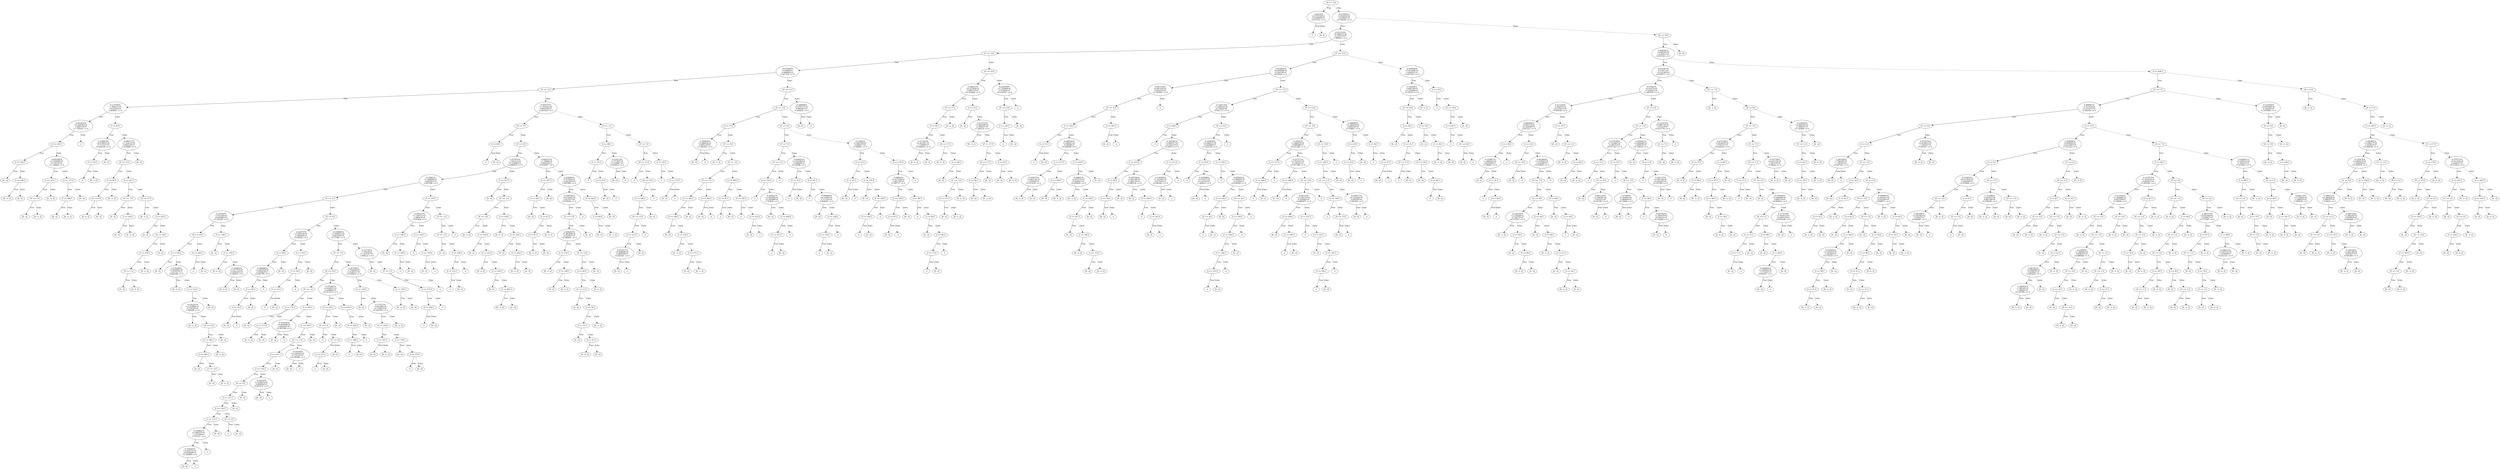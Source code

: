 digraph {
0 [label="vE <= -9.0"];
1 [label="1.62218*d\n+0.372518*vE\n+0.838928*vF\n-0.037252 <= 0"];
2 [label="0"];
1 -> 2 [label="True"];
3 [label="[0, 2]"];
1 -> 3 [style="dashed", label="False"];
0 -> 1 [label="True"];
4 [label="0.013936*d\n-0.203952*vE\n+0.09625*vF\n+0.394395 <= 0"];
5 [label="-0.031193*d\n+0.386072*vE\n-0.218274*vF\n-1.088425 <= 0"];
6 [label="vF <= 13.0"];
7 [label="-0.073038*d\n+0.9088*vE\n-0.464664*vF\n-2.027254 <= 0"];
8 [label="vF <= -5.0"];
9 [label="0.112794*d\n-1.362017*vE\n+0.25166*vF\n-1.483661 <= 0"];
10 [label="-0.451835*d\n+4.329762*vE\n-1.660719*vF\n+1.756162 <= 0"];
11 [label="d <= 120.5"];
12 [label="d <= 102.5"];
13 [label="[0, -2]"];
12 -> 13 [label="True"];
14 [label="d <= 106.5"];
15 [label="[0, -2, 2]"];
14 -> 15 [label="True"];
16 [label="[0, -2]"];
14 -> 16 [style="dashed", label="False"];
12 -> 14 [style="dashed", label="False"];
11 -> 12 [label="True"];
17 [label="-0.402398*d\n+5.224389*vE\n-0.716574*vF\n+1.126404 <= 0"];
18 [label="d <= 123.5"];
19 [label="vF <= -7.0"];
20 [label="[0, -2]"];
19 -> 20 [label="True"];
21 [label="[0, -2, 2]"];
19 -> 21 [style="dashed", label="False"];
18 -> 19 [label="True"];
22 [label="[0, -2, 2]"];
18 -> 22 [style="dashed", label="False"];
17 -> 18 [label="True"];
23 [label="d <= 177.0"];
24 [label="d <= 168.5"];
25 [label="[0, -2]"];
24 -> 25 [label="True"];
26 [label="[0, -2, 2]"];
24 -> 26 [style="dashed", label="False"];
23 -> 24 [label="True"];
27 [label="[0, -2]"];
23 -> 27 [style="dashed", label="False"];
17 -> 23 [style="dashed", label="False"];
11 -> 17 [style="dashed", label="False"];
10 -> 11 [label="True"];
28 [label="-2"];
10 -> 28 [style="dashed", label="False"];
9 -> 10 [label="True"];
29 [label="d <= 83.5"];
30 [label="-0.228629*d\n+4.019953*vE\n-0.715231*vF\n+0.244149 <= 0"];
31 [label="d <= 54.0"];
32 [label="-2"];
31 -> 32 [label="True"];
33 [label="[0, -2, 2]"];
31 -> 33 [style="dashed", label="False"];
30 -> 31 [label="True"];
34 [label="[0, -2]"];
30 -> 34 [style="dashed", label="False"];
29 -> 30 [label="True"];
35 [label="-0.089117*d\n+1.318133*vE\n-0.082254*vF\n-1.635868 <= 0"];
36 [label="vE <= 15.0"];
37 [label="d <= 99.5"];
38 [label="vE <= 5.0"];
39 [label="[0, -2, 2]"];
38 -> 39 [label="True"];
40 [label="[0, -2]"];
38 -> 40 [style="dashed", label="False"];
37 -> 38 [label="True"];
41 [label="[0, -2, 2]"];
37 -> 41 [style="dashed", label="False"];
36 -> 37 [label="True"];
42 [label="d <= 227.5"];
43 [label="vF <= -7.0"];
44 [label="[0, -2]"];
43 -> 44 [label="True"];
45 [label="d <= 224.5"];
46 [label="[0, -2]"];
45 -> 46 [label="True"];
47 [label="[0, -2, 2]"];
45 -> 47 [style="dashed", label="False"];
43 -> 45 [style="dashed", label="False"];
42 -> 43 [label="True"];
48 [label="vE <= 17.0"];
49 [label="[0, -2, 2]"];
48 -> 49 [label="True"];
50 [label="d <= 255.5"];
51 [label="[0, -2]"];
50 -> 51 [label="True"];
52 [label="vE <= 19.0"];
53 [label="d <= 256.5"];
54 [label="vF <= -7.0"];
55 [label="[0, -2]"];
54 -> 55 [label="True"];
56 [label="[0, -2, 2]"];
54 -> 56 [style="dashed", label="False"];
53 -> 54 [label="True"];
57 [label="[0, -2, 2]"];
53 -> 57 [style="dashed", label="False"];
52 -> 53 [label="True"];
58 [label="[0, -2]"];
52 -> 58 [style="dashed", label="False"];
50 -> 52 [style="dashed", label="False"];
48 -> 50 [style="dashed", label="False"];
42 -> 48 [style="dashed", label="False"];
36 -> 42 [style="dashed", label="False"];
35 -> 36 [label="True"];
59 [label="[0, -2]"];
35 -> 59 [style="dashed", label="False"];
29 -> 35 [style="dashed", label="False"];
9 -> 29 [style="dashed", label="False"];
8 -> 9 [label="True"];
60 [label="-0.095707*d\n+1.183523*vE\n-0.641058*vF\n-2.201018 <= 0"];
61 [label="vE <= 7.0"];
62 [label="d <= 69.5"];
63 [label="-2"];
62 -> 63 [label="True"];
64 [label="[0, -2]"];
62 -> 64 [style="dashed", label="False"];
61 -> 62 [label="True"];
65 [label="vF <= 9.0"];
66 [label="0.107916*d\n-1.504312*vE\n+0.554649*vF\n+2.066018 <= 0"];
67 [label="-0.10981*d\n+1.448699*vE\n-0.691901*vF\n-3.887008 <= 0"];
68 [label="vF <= -1.0"];
69 [label="0.278165*d\n-3.791166*vE\n+0.925803*vF\n+3.241941 <= 0"];
70 [label="vE <= 19.0"];
71 [label="d <= 156.5"];
72 [label="[0, -2]"];
71 -> 72 [label="True"];
73 [label="-0.274288*d\n+3.939902*vE\n-1.037417*vF\n-6.683244 <= 0"];
74 [label="[0, -2, 2]"];
73 -> 74 [label="True"];
75 [label="d <= 213.5"];
76 [label="-0.250331*d\n+3.312894*vE\n-0.736329*vF\n-1.281066 <= 0"];
77 [label="[0, -2, 2]"];
76 -> 77 [label="True"];
78 [label="vE <= 15.0"];
79 [label="d <= 190.5"];
80 [label="d <= 183.5"];
81 [label="[0, -2]"];
80 -> 81 [label="True"];
82 [label="vF <= -3.0"];
83 [label="[0, -2]"];
82 -> 83 [label="True"];
84 [label="[0, -2, 2]"];
82 -> 84 [style="dashed", label="False"];
80 -> 82 [style="dashed", label="False"];
79 -> 80 [label="True"];
85 [label="[0, -2, 2]"];
79 -> 85 [style="dashed", label="False"];
78 -> 79 [label="True"];
86 [label="[0, -2]"];
78 -> 86 [style="dashed", label="False"];
76 -> 78 [style="dashed", label="False"];
75 -> 76 [label="True"];
87 [label="[0, -2]"];
75 -> 87 [style="dashed", label="False"];
73 -> 75 [style="dashed", label="False"];
71 -> 73 [style="dashed", label="False"];
70 -> 71 [label="True"];
88 [label="d <= 244.5"];
89 [label="-2"];
88 -> 89 [label="True"];
90 [label="[0, -2]"];
88 -> 90 [style="dashed", label="False"];
70 -> 88 [style="dashed", label="False"];
69 -> 70 [label="True"];
91 [label="d <= 138.5"];
92 [label="[0, -2]"];
91 -> 92 [label="True"];
93 [label="d <= 232.5"];
94 [label="[0, -2, 2]"];
93 -> 94 [label="True"];
95 [label="-0.156902*d\n+2.377725*vE\n+0.806243*vF\n-0.196016 <= 0"];
96 [label="[0, -2, 2]"];
95 -> 96 [label="True"];
97 [label="[0, -2]"];
95 -> 97 [style="dashed", label="False"];
93 -> 95 [style="dashed", label="False"];
91 -> 93 [style="dashed", label="False"];
69 -> 91 [style="dashed", label="False"];
68 -> 69 [label="True"];
98 [label="vE <= 9.0"];
99 [label="-0.323075*d\n+3.240158*vE\n-2.260628*vF\n+0.40502 <= 0"];
100 [label="d <= 68.5"];
101 [label="-0.368048*d\n+3.942359*vE\n-2.900429*vF\n+0.492795 <= 0"];
102 [label="d <= 40.5"];
103 [label="d <= 36.5"];
104 [label="[0, -2]"];
103 -> 104 [label="True"];
105 [label="-2"];
103 -> 105 [style="dashed", label="False"];
102 -> 103 [label="True"];
106 [label="[0, -2]"];
102 -> 106 [style="dashed", label="False"];
101 -> 102 [label="True"];
107 [label="-2"];
101 -> 107 [style="dashed", label="False"];
100 -> 101 [label="True"];
108 [label="[0, -2]"];
100 -> 108 [style="dashed", label="False"];
99 -> 100 [label="True"];
109 [label="d <= 79.5"];
110 [label="d <= 30.5"];
111 [label="d <= 23.5"];
112 [label="-2"];
111 -> 112 [label="True"];
113 [label="[0, -2]"];
111 -> 113 [style="dashed", label="False"];
110 -> 111 [label="True"];
114 [label="-2"];
110 -> 114 [style="dashed", label="False"];
109 -> 110 [label="True"];
115 [label="[0, -2]"];
109 -> 115 [style="dashed", label="False"];
99 -> 109 [style="dashed", label="False"];
98 -> 99 [label="True"];
116 [label="-0.138866*d\n+1.930613*vE\n-0.951078*vF\n-6.177087 <= 0"];
117 [label="vF <= 7.0"];
118 [label="vE <= 19.0"];
119 [label="vF <= 1.0"];
120 [label="d <= 174.5"];
121 [label="[0, -2]"];
120 -> 121 [label="True"];
122 [label="d <= 177.0"];
123 [label="[0, -2, 2]"];
122 -> 123 [label="True"];
124 [label="[0, -2]"];
122 -> 124 [style="dashed", label="False"];
120 -> 122 [style="dashed", label="False"];
119 -> 120 [label="True"];
125 [label="d <= 89.5"];
126 [label="-0.379334*d\n+4.003549*vE\n-2.883243*vF\n+0.491586 <= 0"];
127 [label="[0, -2]"];
126 -> 127 [label="True"];
128 [label="-2"];
126 -> 128 [style="dashed", label="False"];
125 -> 126 [label="True"];
129 [label="d <= 193.5"];
130 [label="vE <= 17.0"];
131 [label="d <= 151.5"];
132 [label="d <= 150.5"];
133 [label="vF <= 5.0"];
134 [label="d <= 137.5"];
135 [label="d <= 136.5"];
136 [label="d <= 112.5"];
137 [label="-0.162862*d\n+2.046353*vE\n-1.252584*vF\n-3.731311 <= 0"];
138 [label="-0.353645*d\n+2.630132*vE\n+0.818809*vF\n+0.190089 <= 0"];
139 [label="[0, -2]"];
138 -> 139 [label="True"];
140 [label="-2"];
138 -> 140 [style="dashed", label="False"];
137 -> 138 [label="True"];
141 [label="-2"];
137 -> 141 [style="dashed", label="False"];
136 -> 137 [label="True"];
142 [label="[0, -2]"];
136 -> 142 [style="dashed", label="False"];
135 -> 136 [label="True"];
143 [label="vF <= 3.0"];
144 [label="-2"];
143 -> 144 [label="True"];
145 [label="[0, -2]"];
143 -> 145 [style="dashed", label="False"];
135 -> 143 [style="dashed", label="False"];
134 -> 135 [label="True"];
146 [label="[0, -2]"];
134 -> 146 [style="dashed", label="False"];
133 -> 134 [label="True"];
147 [label="[0, -2]"];
133 -> 147 [style="dashed", label="False"];
132 -> 133 [label="True"];
148 [label="-0.16223*d\n+1.810474*vE\n-0.899024*vF\n-0.001074 <= 0"];
149 [label="[0, -2]"];
148 -> 149 [label="True"];
150 [label="-2"];
148 -> 150 [style="dashed", label="False"];
132 -> 148 [style="dashed", label="False"];
131 -> 132 [label="True"];
151 [label="[0, -2]"];
131 -> 151 [style="dashed", label="False"];
130 -> 131 [label="True"];
152 [label="-0.35504*d\n+4.149143*vE\n-2.715123*vF\n+0.230508 <= 0"];
153 [label="[0, -2]"];
152 -> 153 [label="True"];
154 [label="-2"];
152 -> 154 [style="dashed", label="False"];
130 -> 152 [style="dashed", label="False"];
129 -> 130 [label="True"];
155 [label="[0, -2]"];
129 -> 155 [style="dashed", label="False"];
125 -> 129 [style="dashed", label="False"];
119 -> 125 [style="dashed", label="False"];
118 -> 119 [label="True"];
156 [label="-0.375483*d\n+4.428651*vE\n-2.438484*vF\n+0.221433 <= 0"];
157 [label="d <= 224.5"];
158 [label="vF <= 3.0"];
159 [label="-2"];
158 -> 159 [label="True"];
160 [label="vF <= 5.0"];
161 [label="d <= 211.5"];
162 [label="-2"];
161 -> 162 [label="True"];
163 [label="[0, -2]"];
161 -> 163 [style="dashed", label="False"];
160 -> 161 [label="True"];
164 [label="[0, -2]"];
160 -> 164 [style="dashed", label="False"];
158 -> 160 [style="dashed", label="False"];
157 -> 158 [label="True"];
165 [label="[0, -2]"];
157 -> 165 [style="dashed", label="False"];
156 -> 157 [label="True"];
166 [label="d <= 235.5"];
167 [label="d <= 202.0"];
168 [label="d <= 196.5"];
169 [label="-2"];
168 -> 169 [label="True"];
170 [label="[0, -2]"];
168 -> 170 [style="dashed", label="False"];
167 -> 168 [label="True"];
171 [label="-2"];
167 -> 171 [style="dashed", label="False"];
166 -> 167 [label="True"];
172 [label="[0, -2]"];
166 -> 172 [style="dashed", label="False"];
156 -> 166 [style="dashed", label="False"];
118 -> 156 [style="dashed", label="False"];
117 -> 118 [label="True"];
173 [label="0.257549*d\n-3.750038*vE\n+2.638511*vF\n+0.329814 <= 0"];
174 [label="d <= 118.5"];
175 [label="[0, -2]"];
174 -> 175 [label="True"];
176 [label="0.177272*d\n-3.043485*vE\n+2.754416*vF\n+0.344302 <= 0"];
177 [label="d <= 150.0"];
178 [label="d <= 147.5"];
179 [label="[0, -2]"];
178 -> 179 [label="True"];
180 [label="[0, -2, 2]"];
178 -> 180 [style="dashed", label="False"];
177 -> 178 [label="True"];
181 [label="d <= 178.5"];
182 [label="[0, -2]"];
181 -> 182 [label="True"];
183 [label="d <= 179.5"];
184 [label="-2"];
183 -> 184 [label="True"];
185 [label="[0, -2]"];
183 -> 185 [style="dashed", label="False"];
181 -> 183 [style="dashed", label="False"];
177 -> 181 [style="dashed", label="False"];
176 -> 177 [label="True"];
186 [label="[0, -2, 2]"];
176 -> 186 [style="dashed", label="False"];
174 -> 176 [style="dashed", label="False"];
173 -> 174 [label="True"];
187 [label="d <= 193.5"];
188 [label="[0, -2, 2]"];
187 -> 188 [label="True"];
189 [label="[0, -2]"];
187 -> 189 [style="dashed", label="False"];
173 -> 187 [style="dashed", label="False"];
117 -> 173 [style="dashed", label="False"];
116 -> 117 [label="True"];
190 [label="0.131745*d\n-1.37818*vE\n+1.623747*vF\n-1.846122 <= 0"];
191 [label="[0, -2]"];
190 -> 191 [label="True"];
192 [label="vF <= 1.0"];
193 [label="d <= 217.0"];
194 [label="d <= 204.5"];
195 [label="-2"];
194 -> 195 [label="True"];
196 [label="[0, -2]"];
194 -> 196 [style="dashed", label="False"];
193 -> 194 [label="True"];
197 [label="-2"];
193 -> 197 [style="dashed", label="False"];
192 -> 193 [label="True"];
198 [label="-2"];
192 -> 198 [style="dashed", label="False"];
190 -> 192 [style="dashed", label="False"];
116 -> 190 [style="dashed", label="False"];
98 -> 116 [style="dashed", label="False"];
68 -> 98 [style="dashed", label="False"];
67 -> 68 [label="True"];
199 [label="d <= 155.5"];
200 [label="-0.059127*d\n+1.148771*vE\n-1.085478*vF\n-3.516938 <= 0"];
201 [label="d <= 136.0"];
202 [label="[0, -2]"];
201 -> 202 [label="True"];
203 [label="d <= 148.5"];
204 [label="-2"];
203 -> 204 [label="True"];
205 [label="[0, -2]"];
203 -> 205 [style="dashed", label="False"];
201 -> 203 [style="dashed", label="False"];
200 -> 201 [label="True"];
206 [label="d <= 136.5"];
207 [label="-2"];
206 -> 207 [label="True"];
208 [label="d <= 143.0"];
209 [label="[0, -2]"];
208 -> 209 [label="True"];
210 [label="-2"];
208 -> 210 [style="dashed", label="False"];
206 -> 208 [style="dashed", label="False"];
200 -> 206 [style="dashed", label="False"];
199 -> 200 [label="True"];
211 [label="vF <= -1.0"];
212 [label="vF <= -3.0"];
213 [label="[0, -2]"];
212 -> 213 [label="True"];
214 [label="d <= 226.0"];
215 [label="d <= 213.5"];
216 [label="-2"];
215 -> 216 [label="True"];
217 [label="[0, -2]"];
215 -> 217 [style="dashed", label="False"];
214 -> 215 [label="True"];
218 [label="-2"];
214 -> 218 [style="dashed", label="False"];
212 -> 214 [style="dashed", label="False"];
211 -> 212 [label="True"];
219 [label="-2"];
211 -> 219 [style="dashed", label="False"];
199 -> 211 [style="dashed", label="False"];
67 -> 199 [style="dashed", label="False"];
66 -> 67 [label="True"];
220 [label="d <= 115.5"];
221 [label="[0, -2]"];
220 -> 221 [label="True"];
222 [label="vF <= -1.0"];
223 [label="vF <= -3.0"];
224 [label="[0, -2, 2]"];
223 -> 224 [label="True"];
225 [label="d <= 145.0"];
226 [label="[0, -2]"];
225 -> 226 [label="True"];
227 [label="d <= 231.0"];
228 [label="[0, -2, 2]"];
227 -> 228 [label="True"];
229 [label="d <= 243.5"];
230 [label="[0, -2]"];
229 -> 230 [label="True"];
231 [label="d <= 262.5"];
232 [label="[0, -2, 2]"];
231 -> 232 [label="True"];
233 [label="[0, -2]"];
231 -> 233 [style="dashed", label="False"];
229 -> 231 [style="dashed", label="False"];
227 -> 229 [style="dashed", label="False"];
225 -> 227 [style="dashed", label="False"];
223 -> 225 [style="dashed", label="False"];
222 -> 223 [label="True"];
234 [label="d <= 218.5"];
235 [label="[0, -2, 2]"];
234 -> 235 [label="True"];
236 [label="d <= 234.5"];
237 [label="[0, -2]"];
236 -> 237 [label="True"];
238 [label="d <= 242.5"];
239 [label="[0, -2, 2]"];
238 -> 239 [label="True"];
240 [label="[0, -2]"];
238 -> 240 [style="dashed", label="False"];
236 -> 238 [style="dashed", label="False"];
234 -> 236 [style="dashed", label="False"];
222 -> 234 [style="dashed", label="False"];
220 -> 222 [style="dashed", label="False"];
66 -> 220 [style="dashed", label="False"];
65 -> 66 [label="True"];
241 [label="-0.082475*d\n+1.19096*vE\n-0.904229*vF\n+0.930207 <= 0"];
242 [label="d <= 167.5"];
243 [label="d <= 26.5"];
244 [label="[0, -2]"];
243 -> 244 [label="True"];
245 [label="d <= 47.5"];
246 [label="d <= 41.0"];
247 [label="[0, -2, 2]"];
246 -> 247 [label="True"];
248 [label="[0, -2]"];
246 -> 248 [style="dashed", label="False"];
245 -> 246 [label="True"];
249 [label="[0, -2, 2]"];
245 -> 249 [style="dashed", label="False"];
243 -> 245 [style="dashed", label="False"];
242 -> 243 [label="True"];
250 [label="[0, -2]"];
242 -> 250 [style="dashed", label="False"];
241 -> 242 [label="True"];
251 [label="0.233698*d\n-3.327991*vE\n+2.455595*vF\n-1.891966 <= 0"];
252 [label="-0.198756*d\n+3.073665*vE\n-2.937417*vF\n-0.293624 <= 0"];
253 [label="vE <= 17.0"];
254 [label="-0.400263*d\n+5.482994*vE\n-4.102467*vF\n+4.384461 <= 0"];
255 [label="d <= 118.5"];
256 [label="[0, -2, 2]"];
255 -> 256 [label="True"];
257 [label="d <= 128.5"];
258 [label="[0, -2]"];
257 -> 258 [label="True"];
259 [label="[0, -2, 2]"];
257 -> 259 [style="dashed", label="False"];
255 -> 257 [style="dashed", label="False"];
254 -> 255 [label="True"];
260 [label="vE <= 15.0"];
261 [label="d <= 99.5"];
262 [label="vF <= 11.0"];
263 [label="[0, -2]"];
262 -> 263 [label="True"];
264 [label="d <= 78.5"];
265 [label="d <= 51.5"];
266 [label="[0, -2]"];
265 -> 266 [label="True"];
267 [label="d <= 61.5"];
268 [label="[0, -2, 2]"];
267 -> 268 [label="True"];
269 [label="[0, -2]"];
267 -> 269 [style="dashed", label="False"];
265 -> 267 [style="dashed", label="False"];
264 -> 265 [label="True"];
270 [label="[0, -2, 2]"];
264 -> 270 [style="dashed", label="False"];
262 -> 264 [style="dashed", label="False"];
261 -> 262 [label="True"];
271 [label="[0, -2, 2]"];
261 -> 271 [style="dashed", label="False"];
260 -> 261 [label="True"];
272 [label="[0, -2]"];
260 -> 272 [style="dashed", label="False"];
254 -> 260 [style="dashed", label="False"];
253 -> 254 [label="True"];
273 [label="[0, -2]"];
253 -> 273 [style="dashed", label="False"];
252 -> 253 [label="True"];
274 [label="-2"];
252 -> 274 [style="dashed", label="False"];
251 -> 252 [label="True"];
275 [label="d <= 164.0"];
276 [label="d <= 60.0"];
277 [label="[0, -2]"];
276 -> 277 [label="True"];
278 [label="[0, -2, 2]"];
276 -> 278 [style="dashed", label="False"];
275 -> 276 [label="True"];
279 [label="[0, -2]"];
275 -> 279 [style="dashed", label="False"];
251 -> 275 [style="dashed", label="False"];
241 -> 251 [style="dashed", label="False"];
65 -> 241 [style="dashed", label="False"];
61 -> 65 [style="dashed", label="False"];
60 -> 61 [label="True"];
280 [label="vF <= -1.0"];
281 [label="d <= 88.5"];
282 [label="d <= 76.5"];
283 [label="-2"];
282 -> 283 [label="True"];
284 [label="d <= 81.0"];
285 [label="[0, -2]"];
284 -> 285 [label="True"];
286 [label="-2"];
284 -> 286 [style="dashed", label="False"];
282 -> 284 [style="dashed", label="False"];
281 -> 282 [label="True"];
287 [label="0.233213*d\n-2.171387*vE\n+2.530687*vF\n-4.263812 <= 0"];
288 [label="[0, -2]"];
287 -> 288 [label="True"];
289 [label="-2"];
287 -> 289 [style="dashed", label="False"];
281 -> 287 [style="dashed", label="False"];
280 -> 281 [label="True"];
290 [label="vF <= 7.0"];
291 [label="vE <= 11.0"];
292 [label="-2"];
291 -> 292 [label="True"];
293 [label="vE <= 15.0"];
294 [label="d <= 148.5"];
295 [label="vE <= 13.0"];
296 [label="d <= 123.5"];
297 [label="-0.073917*d\n+0.999608*vE\n-0.969039*vF\n+0.083301 <= 0"];
298 [label="[0, -2]"];
297 -> 298 [label="True"];
299 [label="-2"];
297 -> 299 [style="dashed", label="False"];
296 -> 297 [label="True"];
300 [label="[0, -2]"];
296 -> 300 [style="dashed", label="False"];
295 -> 296 [label="True"];
301 [label="-2"];
295 -> 301 [style="dashed", label="False"];
294 -> 295 [label="True"];
302 [label="[0, -2]"];
294 -> 302 [style="dashed", label="False"];
293 -> 294 [label="True"];
303 [label="-2"];
293 -> 303 [style="dashed", label="False"];
291 -> 293 [style="dashed", label="False"];
290 -> 291 [label="True"];
304 [label="d <= 34.0"];
305 [label="-2"];
304 -> 305 [label="True"];
306 [label="d <= 133.5"];
307 [label="[0, -2]"];
306 -> 307 [label="True"];
308 [label="-2"];
306 -> 308 [style="dashed", label="False"];
304 -> 306 [style="dashed", label="False"];
290 -> 304 [style="dashed", label="False"];
280 -> 290 [style="dashed", label="False"];
60 -> 280 [style="dashed", label="False"];
8 -> 60 [style="dashed", label="False"];
7 -> 8 [label="True"];
309 [label="vF <= 11.0"];
310 [label="vF <= -3.0"];
311 [label="d <= 77.0"];
312 [label="-0.309959*d\n+2.880034*vE\n-0.985233*vF\n+1.981632 <= 0"];
313 [label="[0, -2]"];
312 -> 313 [label="True"];
314 [label="-2"];
312 -> 314 [style="dashed", label="False"];
311 -> 312 [label="True"];
315 [label="vF <= -9.0"];
316 [label="[0, -2, 2]"];
315 -> 316 [label="True"];
317 [label="vF <= -5.0"];
318 [label="vF <= -7.0"];
319 [label="d <= 183.5"];
320 [label="d <= 146.5"];
321 [label="[0, -2]"];
320 -> 321 [label="True"];
322 [label="d <= 158.5"];
323 [label="[0, -2, 2]"];
322 -> 323 [label="True"];
324 [label="d <= 171.5"];
325 [label="[0, -2]"];
324 -> 325 [label="True"];
326 [label="[0, -2, 2]"];
324 -> 326 [style="dashed", label="False"];
322 -> 324 [style="dashed", label="False"];
320 -> 322 [style="dashed", label="False"];
319 -> 320 [label="True"];
327 [label="[0, -2]"];
319 -> 327 [style="dashed", label="False"];
318 -> 319 [label="True"];
328 [label="d <= 244.5"];
329 [label="[0, -2]"];
328 -> 329 [label="True"];
330 [label="-2"];
328 -> 330 [style="dashed", label="False"];
318 -> 328 [style="dashed", label="False"];
317 -> 318 [label="True"];
331 [label="d <= 206.0"];
332 [label="d <= 95.5"];
333 [label="-2"];
332 -> 333 [label="True"];
334 [label="[0, -2]"];
332 -> 334 [style="dashed", label="False"];
331 -> 332 [label="True"];
335 [label="d <= 220.5"];
336 [label="-2"];
335 -> 336 [label="True"];
337 [label="d <= 231.0"];
338 [label="[0, -2]"];
337 -> 338 [label="True"];
339 [label="-2"];
337 -> 339 [style="dashed", label="False"];
335 -> 337 [style="dashed", label="False"];
331 -> 335 [style="dashed", label="False"];
317 -> 331 [style="dashed", label="False"];
315 -> 317 [style="dashed", label="False"];
311 -> 315 [style="dashed", label="False"];
310 -> 311 [label="True"];
340 [label="vF <= 9.0"];
341 [label="vF <= 7.0"];
342 [label="vF <= -1.0"];
343 [label="d <= 132.5"];
344 [label="-2"];
343 -> 344 [label="True"];
345 [label="-0.204821*d\n+2.956306*vE\n+3.583688*vF\n-1.791844 <= 0"];
346 [label="[0, -2]"];
345 -> 346 [label="True"];
347 [label="d <= 168.0"];
348 [label="d <= 157.5"];
349 [label="-2"];
348 -> 349 [label="True"];
350 [label="[0, -2]"];
348 -> 350 [style="dashed", label="False"];
347 -> 348 [label="True"];
351 [label="-2"];
347 -> 351 [style="dashed", label="False"];
345 -> 347 [style="dashed", label="False"];
343 -> 345 [style="dashed", label="False"];
342 -> 343 [label="True"];
352 [label="-2"];
342 -> 352 [style="dashed", label="False"];
341 -> 342 [label="True"];
353 [label="-0.256025*d\n+3.225546*vE\n-2.560688*vF\n-0.320086 <= 0"];
354 [label="d <= 32.5"];
355 [label="-2"];
354 -> 355 [label="True"];
356 [label="[0, -2]"];
354 -> 356 [style="dashed", label="False"];
353 -> 354 [label="True"];
357 [label="d <= 67.5"];
358 [label="-2"];
357 -> 358 [label="True"];
359 [label="-0.298408*d\n+4.12962*vE\n-3.717161*vF\n-0.464645 <= 0"];
360 [label="[0, -2]"];
359 -> 360 [label="True"];
361 [label="d <= 126.0"];
362 [label="d <= 119.5"];
363 [label="-2"];
362 -> 363 [label="True"];
364 [label="[0, -2]"];
362 -> 364 [style="dashed", label="False"];
361 -> 362 [label="True"];
365 [label="-2"];
361 -> 365 [style="dashed", label="False"];
359 -> 361 [style="dashed", label="False"];
357 -> 359 [style="dashed", label="False"];
353 -> 357 [style="dashed", label="False"];
341 -> 353 [style="dashed", label="False"];
340 -> 341 [label="True"];
366 [label="-0.27692*d\n+3.664706*vE\n-3.000911*vF\n-0.300091 <= 0"];
367 [label="d <= 25.5"];
368 [label="d <= 15.5"];
369 [label="[0, -2]"];
368 -> 369 [label="True"];
370 [label="-2"];
368 -> 370 [style="dashed", label="False"];
367 -> 368 [label="True"];
371 [label="d <= 118.0"];
372 [label="[0, -2]"];
371 -> 372 [label="True"];
373 [label="d <= 144.0"];
374 [label="d <= 129.5"];
375 [label="-2"];
374 -> 375 [label="True"];
376 [label="[0, -2]"];
374 -> 376 [style="dashed", label="False"];
373 -> 374 [label="True"];
377 [label="-2"];
373 -> 377 [style="dashed", label="False"];
371 -> 373 [style="dashed", label="False"];
367 -> 371 [style="dashed", label="False"];
366 -> 367 [label="True"];
378 [label="d <= 110.0"];
379 [label="-0.34826*d\n+4.427358*vE\n-3.567109*vF\n-0.356711 <= 0"];
380 [label="d <= 100.5"];
381 [label="d <= 87.5"];
382 [label="[0, -2]"];
381 -> 382 [label="True"];
383 [label="-2"];
381 -> 383 [style="dashed", label="False"];
380 -> 381 [label="True"];
384 [label="[0, -2]"];
380 -> 384 [style="dashed", label="False"];
379 -> 380 [label="True"];
385 [label="d <= 48.5"];
386 [label="-2"];
385 -> 386 [label="True"];
387 [label="d <= 59.0"];
388 [label="[0, -2]"];
387 -> 388 [label="True"];
389 [label="d <= 84.0"];
390 [label="d <= 73.5"];
391 [label="-2"];
390 -> 391 [label="True"];
392 [label="[0, -2]"];
390 -> 392 [style="dashed", label="False"];
389 -> 390 [label="True"];
393 [label="-2"];
389 -> 393 [style="dashed", label="False"];
387 -> 389 [style="dashed", label="False"];
385 -> 387 [style="dashed", label="False"];
379 -> 385 [style="dashed", label="False"];
378 -> 379 [label="True"];
394 [label="-2"];
378 -> 394 [style="dashed", label="False"];
366 -> 378 [style="dashed", label="False"];
340 -> 366 [style="dashed", label="False"];
310 -> 340 [style="dashed", label="False"];
309 -> 310 [label="True"];
395 [label="-0.288408*d\n+4.476175*vE\n-4.080341*vF\n-0.340028 <= 0"];
396 [label="[0, -2]"];
395 -> 396 [label="True"];
397 [label="-2"];
395 -> 397 [style="dashed", label="False"];
309 -> 395 [style="dashed", label="False"];
7 -> 309 [style="dashed", label="False"];
6 -> 7 [label="True"];
398 [label="vE <= 19.0"];
399 [label="-0.308512*d\n+4.527454*vE\n-3.887575*vF\n+8.329568 <= 0"];
400 [label="vF <= 17.0"];
401 [label="d <= 28.5"];
402 [label="0.371363*d\n+0.563201*vE\n-1.134609*vF\n+0.046933 <= 0"];
403 [label="[0, -2, 2]"];
402 -> 403 [label="True"];
404 [label="[0, -2]"];
402 -> 404 [style="dashed", label="False"];
401 -> 402 [label="True"];
405 [label="vE <= 17.0"];
406 [label="[0, -2, 2]"];
405 -> 406 [label="True"];
407 [label="d <= 90.5"];
408 [label="[0, -2]"];
407 -> 408 [label="True"];
409 [label="vF <= 15.0"];
410 [label="d <= 115.5"];
411 [label="[0, -2]"];
410 -> 411 [label="True"];
412 [label="[0, -2, 2]"];
410 -> 412 [style="dashed", label="False"];
409 -> 410 [label="True"];
413 [label="[0, -2, 2]"];
409 -> 413 [style="dashed", label="False"];
407 -> 409 [style="dashed", label="False"];
405 -> 407 [style="dashed", label="False"];
401 -> 405 [style="dashed", label="False"];
400 -> 401 [label="True"];
414 [label="[0, -2, 2]"];
400 -> 414 [style="dashed", label="False"];
399 -> 400 [label="True"];
415 [label="d <= 55.5"];
416 [label="[0, -2]"];
415 -> 416 [label="True"];
417 [label="-0.211331*d\n+3.492296*vE\n-2.785511*vF\n+1.284733 <= 0"];
418 [label="[0, -2, 2]"];
417 -> 418 [label="True"];
419 [label="vF <= 17.0"];
420 [label="vE <= 17.0"];
421 [label="d <= 84.5"];
422 [label="[0, -2]"];
421 -> 422 [label="True"];
423 [label="[0, -2, 2]"];
421 -> 423 [style="dashed", label="False"];
420 -> 421 [label="True"];
424 [label="[0, -2]"];
420 -> 424 [style="dashed", label="False"];
419 -> 420 [label="True"];
425 [label="d <= 63.5"];
426 [label="[0, -2]"];
425 -> 426 [label="True"];
427 [label="[0, -2, 2]"];
425 -> 427 [style="dashed", label="False"];
419 -> 425 [style="dashed", label="False"];
417 -> 419 [style="dashed", label="False"];
415 -> 417 [style="dashed", label="False"];
399 -> 415 [style="dashed", label="False"];
398 -> 399 [label="True"];
428 [label="-0.222836*d\n+2.735849*vE\n-2.073824*vF\n+0.136792 <= 0"];
429 [label="vF <= 15.0"];
430 [label="d <= 116.5"];
431 [label="-2"];
430 -> 431 [label="True"];
432 [label="[0, -2]"];
430 -> 432 [style="dashed", label="False"];
429 -> 430 [label="True"];
433 [label="[0, -2]"];
429 -> 433 [style="dashed", label="False"];
428 -> 429 [label="True"];
434 [label="-2"];
428 -> 434 [style="dashed", label="False"];
398 -> 428 [style="dashed", label="False"];
6 -> 398 [style="dashed", label="False"];
5 -> 6 [label="True"];
435 [label="vF <= 15.0"];
436 [label="-0.032855*d\n+0.405908*vE\n-0.160538*vF\n-0.85444 <= 0"];
437 [label="-0.067324*d\n+0.607542*vE\n-0.042513*vF\n+1.793095 <= 0"];
438 [label="vF <= -9.0"];
439 [label="d <= 103.5"];
440 [label="d <= 53.5"];
441 [label="-2"];
440 -> 441 [label="True"];
442 [label="[0, -2]"];
440 -> 442 [style="dashed", label="False"];
439 -> 440 [label="True"];
443 [label="-0.280544*d\n+3.66641*vE\n-0.48498*vF\n+0.048498 <= 0"];
444 [label="d <= 217.5"];
445 [label="-0.310475*d\n+3.462734*vE\n-1.070394*vF\n+0.107039 <= 0"];
446 [label="[0, -2, 2]"];
445 -> 446 [label="True"];
447 [label="[0, -2]"];
445 -> 447 [style="dashed", label="False"];
444 -> 445 [label="True"];
448 [label="d <= 228.5"];
449 [label="[0, -2]"];
448 -> 449 [label="True"];
450 [label="[0, -2, 2]"];
448 -> 450 [style="dashed", label="False"];
444 -> 448 [style="dashed", label="False"];
443 -> 444 [label="True"];
451 [label="d <= 210.5"];
452 [label="-0.28843*d\n+3.675137*vE\n-0.594447*vF\n+0.059445 <= 0"];
453 [label="[0, -2, 2]"];
452 -> 453 [label="True"];
454 [label="d <= 184.5"];
455 [label="d <= 147.5"];
456 [label="[0, -2]"];
455 -> 456 [label="True"];
457 [label="d <= 160.0"];
458 [label="[0, -2, 2]"];
457 -> 458 [label="True"];
459 [label="d <= 172.5"];
460 [label="[0, -2]"];
459 -> 460 [label="True"];
461 [label="[0, -2, 2]"];
459 -> 461 [style="dashed", label="False"];
457 -> 459 [style="dashed", label="False"];
455 -> 457 [style="dashed", label="False"];
454 -> 455 [label="True"];
462 [label="[0, -2]"];
454 -> 462 [style="dashed", label="False"];
452 -> 454 [style="dashed", label="False"];
451 -> 452 [label="True"];
463 [label="[0, -2]"];
451 -> 463 [style="dashed", label="False"];
443 -> 451 [style="dashed", label="False"];
439 -> 443 [style="dashed", label="False"];
438 -> 439 [label="True"];
464 [label="d <= 247.0"];
465 [label="[0, -2]"];
464 -> 465 [label="True"];
466 [label="-2"];
464 -> 466 [style="dashed", label="False"];
438 -> 464 [style="dashed", label="False"];
437 -> 438 [label="True"];
467 [label="-2"];
437 -> 467 [style="dashed", label="False"];
436 -> 437 [label="True"];
468 [label="vF <= -7.0"];
469 [label="-0.126112*d\n+1.449343*vE\n-0.119652*vF\n+0.831711 <= 0"];
470 [label="d <= 68.5"];
471 [label="-2"];
470 -> 471 [label="True"];
472 [label="-0.162381*d\n+2.069317*vE\n+0.024122*vF\n-0.336773 <= 0"];
473 [label="d <= 223.0"];
474 [label="d <= 84.5"];
475 [label="d <= 78.0"];
476 [label="[0, -2]"];
475 -> 476 [label="True"];
477 [label="-2"];
475 -> 477 [style="dashed", label="False"];
474 -> 475 [label="True"];
478 [label="[0, -2]"];
474 -> 478 [style="dashed", label="False"];
473 -> 474 [label="True"];
479 [label="-0.298706*d\n+3.661389*vE\n-0.282156*vF\n+0.088124 <= 0"];
480 [label="[0, -2]"];
479 -> 480 [label="True"];
481 [label="d <= 229.5"];
482 [label="-2"];
481 -> 482 [label="True"];
483 [label="d <= 241.0"];
484 [label="[0, -2]"];
483 -> 484 [label="True"];
485 [label="-2"];
483 -> 485 [style="dashed", label="False"];
481 -> 483 [style="dashed", label="False"];
479 -> 481 [style="dashed", label="False"];
473 -> 479 [style="dashed", label="False"];
472 -> 473 [label="True"];
486 [label="d <= 211.0"];
487 [label="-0.134509*d\n+1.335087*vE\n-0.673416*vF\n+0.083443 <= 0"];
488 [label="[0, -2]"];
487 -> 488 [label="True"];
489 [label="-2"];
487 -> 489 [style="dashed", label="False"];
486 -> 487 [label="True"];
490 [label="-2"];
486 -> 490 [style="dashed", label="False"];
472 -> 486 [style="dashed", label="False"];
470 -> 472 [style="dashed", label="False"];
469 -> 470 [label="True"];
491 [label="vE <= 15.0"];
492 [label="-0.320039*d\n+3.498331*vE\n-0.242696*vF\n+3.523139 <= 0"];
493 [label="d <= 95.0"];
494 [label="-2"];
493 -> 494 [label="True"];
495 [label="-0.424598*d\n+5.25107*vE\n-0.131552*vF\n-1.349023 <= 0"];
496 [label="[0, -2]"];
495 -> 496 [label="True"];
497 [label="-2"];
495 -> 497 [style="dashed", label="False"];
493 -> 495 [style="dashed", label="False"];
492 -> 493 [label="True"];
498 [label="d <= 103.5"];
499 [label="-2"];
498 -> 499 [label="True"];
500 [label="-0.429483*d\n+5.000655*vE\n-0.33504*vF\n+0.826269 <= 0"];
501 [label="d <= 104.5"];
502 [label="vF <= -9.0"];
503 [label="-2"];
502 -> 503 [label="True"];
504 [label="[0, -2]"];
502 -> 504 [style="dashed", label="False"];
501 -> 502 [label="True"];
505 [label="[0, -2]"];
501 -> 505 [style="dashed", label="False"];
500 -> 501 [label="True"];
506 [label="vF <= -9.0"];
507 [label="d <= 149.5"];
508 [label="d <= 148.5"];
509 [label="d <= 126.5"];
510 [label="d <= 125.5"];
511 [label="-2"];
510 -> 511 [label="True"];
512 [label="[0, -2]"];
510 -> 512 [style="dashed", label="False"];
509 -> 510 [label="True"];
513 [label="-2"];
509 -> 513 [style="dashed", label="False"];
508 -> 509 [label="True"];
514 [label="[0, -2]"];
508 -> 514 [style="dashed", label="False"];
507 -> 508 [label="True"];
515 [label="-2"];
507 -> 515 [style="dashed", label="False"];
506 -> 507 [label="True"];
516 [label="-2"];
506 -> 516 [style="dashed", label="False"];
500 -> 506 [style="dashed", label="False"];
498 -> 500 [style="dashed", label="False"];
492 -> 498 [style="dashed", label="False"];
491 -> 492 [label="True"];
517 [label="-2"];
491 -> 517 [style="dashed", label="False"];
469 -> 491 [style="dashed", label="False"];
468 -> 469 [label="True"];
518 [label="vF <= 13.0"];
519 [label="vF <= -5.0"];
520 [label="-0.16331*d\n+1.988476*vE\n-0.068088*vF\n+0.011348 <= 0"];
521 [label="d <= 211.0"];
522 [label="d <= 100.5"];
523 [label="-2"];
522 -> 523 [label="True"];
524 [label="[0, -2]"];
522 -> 524 [style="dashed", label="False"];
521 -> 522 [label="True"];
525 [label="-2"];
521 -> 525 [style="dashed", label="False"];
520 -> 521 [label="True"];
526 [label="-0.227172*d\n+2.743141*vE\n-0.104393*vF\n+0.017399 <= 0"];
527 [label="d <= 209.0"];
528 [label="[0, -2]"];
527 -> 528 [label="True"];
529 [label="-2"];
527 -> 529 [style="dashed", label="False"];
526 -> 527 [label="True"];
530 [label="vE <= 15.0"];
531 [label="-0.44732*d\n+5.150153*vE\n-0.530442*vF\n+0.088407 <= 0"];
532 [label="d <= 158.0"];
533 [label="[0, -2]"];
532 -> 533 [label="True"];
534 [label="d <= 169.5"];
535 [label="-2"];
534 -> 535 [label="True"];
536 [label="[0, -2]"];
534 -> 536 [style="dashed", label="False"];
532 -> 534 [style="dashed", label="False"];
531 -> 532 [label="True"];
537 [label="d <= 121.5"];
538 [label="-2"];
537 -> 538 [label="True"];
539 [label="d <= 122.5"];
540 [label="[0, -2]"];
539 -> 540 [label="True"];
541 [label="d <= 145.5"];
542 [label="d <= 144.5"];
543 [label="-2"];
542 -> 543 [label="True"];
544 [label="[0, -2]"];
542 -> 544 [style="dashed", label="False"];
541 -> 542 [label="True"];
545 [label="-2"];
541 -> 545 [style="dashed", label="False"];
539 -> 541 [style="dashed", label="False"];
537 -> 539 [style="dashed", label="False"];
531 -> 537 [style="dashed", label="False"];
530 -> 531 [label="True"];
546 [label="-2"];
530 -> 546 [style="dashed", label="False"];
526 -> 530 [style="dashed", label="False"];
520 -> 526 [style="dashed", label="False"];
519 -> 520 [label="True"];
547 [label="vE <= 15.0"];
548 [label="d <= 164.5"];
549 [label="vF <= 11.0"];
550 [label="d <= 139.5"];
551 [label="-2"];
550 -> 551 [label="True"];
552 [label="vE <= 13.0"];
553 [label="[0, -2]"];
552 -> 553 [label="True"];
554 [label="-2"];
552 -> 554 [style="dashed", label="False"];
550 -> 552 [style="dashed", label="False"];
549 -> 550 [label="True"];
555 [label="-0.349477*d\n+4.323424*vE\n-3.492295*vF\n-0.291025 <= 0"];
556 [label="[0, -2]"];
555 -> 556 [label="True"];
557 [label="-2"];
555 -> 557 [style="dashed", label="False"];
549 -> 555 [style="dashed", label="False"];
548 -> 549 [label="True"];
558 [label="[0, -2]"];
548 -> 558 [style="dashed", label="False"];
547 -> 548 [label="True"];
559 [label="-2"];
547 -> 559 [style="dashed", label="False"];
519 -> 547 [style="dashed", label="False"];
518 -> 519 [label="True"];
560 [label="-0.368849*d\n+5.248224*vE\n-4.464334*vF\n-0.318881 <= 0"];
561 [label="d <= 29.5"];
562 [label="d <= 22.0"];
563 [label="[0, -2]"];
562 -> 563 [label="True"];
564 [label="-2"];
562 -> 564 [style="dashed", label="False"];
561 -> 562 [label="True"];
565 [label="[0, -2]"];
561 -> 565 [style="dashed", label="False"];
560 -> 561 [label="True"];
566 [label="d <= 56.5"];
567 [label="-2"];
566 -> 567 [label="True"];
568 [label="d <= 57.5"];
569 [label="[0, -2]"];
568 -> 569 [label="True"];
570 [label="-2"];
568 -> 570 [style="dashed", label="False"];
566 -> 568 [style="dashed", label="False"];
560 -> 566 [style="dashed", label="False"];
518 -> 560 [style="dashed", label="False"];
468 -> 518 [style="dashed", label="False"];
436 -> 468 [style="dashed", label="False"];
435 -> 436 [label="True"];
571 [label="-0.369564*d\n+5.611846*vE\n-5.092053*vF\n+3.027432 <= 0"];
572 [label="0.192936*d\n-3.644736*vE\n+3.235944*vF\n-6.120753 <= 0"];
573 [label="vF <= 19.0"];
574 [label="d <= 30.5"];
575 [label="[0, -2]"];
574 -> 575 [label="True"];
576 [label="d <= 31.5"];
577 [label="vF <= 17.0"];
578 [label="-2"];
577 -> 578 [label="True"];
579 [label="[0, -2]"];
577 -> 579 [style="dashed", label="False"];
576 -> 577 [label="True"];
580 [label="vE <= 19.0"];
581 [label="[0, -2]"];
580 -> 581 [label="True"];
582 [label="d <= 64.5"];
583 [label="-2"];
582 -> 583 [label="True"];
584 [label="[0, -2]"];
582 -> 584 [style="dashed", label="False"];
580 -> 582 [style="dashed", label="False"];
576 -> 580 [style="dashed", label="False"];
574 -> 576 [style="dashed", label="False"];
573 -> 574 [label="True"];
585 [label="d <= 34.5"];
586 [label="[0, -2]"];
585 -> 586 [label="True"];
587 [label="d <= 36.5"];
588 [label="[0, -2, 2]"];
587 -> 588 [label="True"];
589 [label="[0, -2]"];
587 -> 589 [style="dashed", label="False"];
585 -> 587 [style="dashed", label="False"];
573 -> 585 [style="dashed", label="False"];
572 -> 573 [label="True"];
590 [label="[0, -2, 2]"];
572 -> 590 [style="dashed", label="False"];
571 -> 572 [label="True"];
591 [label="d <= 35.5"];
592 [label="-2"];
591 -> 592 [label="True"];
593 [label="vF <= 19.0"];
594 [label="d <= 60.5"];
595 [label="-2"];
594 -> 595 [label="True"];
596 [label="vE <= 19.0"];
597 [label="[0, -2]"];
596 -> 597 [label="True"];
598 [label="-2"];
596 -> 598 [style="dashed", label="False"];
594 -> 596 [style="dashed", label="False"];
593 -> 594 [label="True"];
599 [label="[0, -2]"];
593 -> 599 [style="dashed", label="False"];
591 -> 593 [style="dashed", label="False"];
571 -> 591 [style="dashed", label="False"];
435 -> 571 [style="dashed", label="False"];
5 -> 435 [style="dashed", label="False"];
4 -> 5 [label="True"];
600 [label="vE <= 19.0"];
601 [label="0.048381*d\n-0.406305*vE\n+0.26015*vF\n-0.931302 <= 0"];
602 [label="0.031947*d\n-0.21811*vE\n+0.161585*vF\n-0.478071 <= 0"];
603 [label="-0.07822*d\n+0.41472*vE\n-0.225027*vF\n+1.467979 <= 0"];
604 [label="0.211145*d\n-1.292675*vE\n+0.135913*vF\n-9.939108 <= 0"];
605 [label="0.096284*d\n-0.565714*vE\n+0.163699*vF\n-2.457211 <= 0"];
606 [label="d <= 39.0"];
607 [label="-0.143067*d\n+1.000443*vE\n-0.829249*vF\n+1.66464 <= 0"];
608 [label="[0, -2]"];
607 -> 608 [label="True"];
609 [label="d <= 31.5"];
610 [label="-2"];
609 -> 610 [label="True"];
611 [label="d <= 34.0"];
612 [label="[0, -2]"];
611 -> 612 [label="True"];
613 [label="-2"];
611 -> 613 [style="dashed", label="False"];
609 -> 611 [style="dashed", label="False"];
607 -> 609 [style="dashed", label="False"];
606 -> 607 [label="True"];
614 [label="-2"];
606 -> 614 [style="dashed", label="False"];
605 -> 606 [label="True"];
615 [label="d <= 16.5"];
616 [label="vF <= -9.0"];
617 [label="[0, -2]"];
616 -> 617 [label="True"];
618 [label="-2"];
616 -> 618 [style="dashed", label="False"];
615 -> 616 [label="True"];
619 [label="-0.401846*d\n+3.579293*vE\n-1.424288*vF\n+3.919833 <= 0"];
620 [label="vF <= -7.0"];
621 [label="vF <= -9.0"];
622 [label="-0.530556*d\n+3.170428*vE\n-2.739771*vF\n+0.273977 <= 0"];
623 [label="[0, -2, 2]"];
622 -> 623 [label="True"];
624 [label="d <= 39.5"];
625 [label="[0, -2]"];
624 -> 625 [label="True"];
626 [label="d <= 44.0"];
627 [label="[0, -2, 2]"];
626 -> 627 [label="True"];
628 [label="[0, -2]"];
626 -> 628 [style="dashed", label="False"];
624 -> 626 [style="dashed", label="False"];
622 -> 624 [style="dashed", label="False"];
621 -> 622 [label="True"];
629 [label="d <= 38.5"];
630 [label="[0, -2]"];
629 -> 630 [label="True"];
631 [label="d <= 40.5"];
632 [label="[0, -2, 2]"];
631 -> 632 [label="True"];
633 [label="d <= 51.5"];
634 [label="[0, -2]"];
633 -> 634 [label="True"];
635 [label="d <= 54.5"];
636 [label="[0, -2, 2]"];
635 -> 636 [label="True"];
637 [label="[0, -2]"];
635 -> 637 [style="dashed", label="False"];
633 -> 635 [style="dashed", label="False"];
631 -> 633 [style="dashed", label="False"];
629 -> 631 [style="dashed", label="False"];
621 -> 629 [style="dashed", label="False"];
620 -> 621 [label="True"];
638 [label="d <= 48.5"];
639 [label="[0, -2]"];
638 -> 639 [label="True"];
640 [label="d <= 49.5"];
641 [label="-2"];
640 -> 641 [label="True"];
642 [label="[0, -2]"];
640 -> 642 [style="dashed", label="False"];
638 -> 640 [style="dashed", label="False"];
620 -> 638 [style="dashed", label="False"];
619 -> 620 [label="True"];
643 [label="-2"];
619 -> 643 [style="dashed", label="False"];
615 -> 619 [style="dashed", label="False"];
605 -> 615 [style="dashed", label="False"];
604 -> 605 [label="True"];
644 [label="d <= 19.5"];
645 [label="[0, -2]"];
644 -> 645 [label="True"];
646 [label="vE <= 1.0"];
647 [label="[0, -2, 2]"];
646 -> 647 [label="True"];
648 [label="d <= 66.5"];
649 [label="[0, -2]"];
648 -> 649 [label="True"];
650 [label="[0, -2, 2]"];
648 -> 650 [style="dashed", label="False"];
646 -> 648 [style="dashed", label="False"];
644 -> 646 [style="dashed", label="False"];
604 -> 644 [style="dashed", label="False"];
603 -> 604 [label="True"];
651 [label="vF <= 5.0"];
652 [label="vF <= -7.0"];
653 [label="-0.275038*d\n+1.225463*vE\n-0.184752*vF\n+8.977327 <= 0"];
654 [label="d <= 13.5"];
655 [label="-2"];
654 -> 655 [label="True"];
656 [label="vF <= -9.0"];
657 [label="[0, -2]"];
656 -> 657 [label="True"];
658 [label="-0.401523*d\n+2.296191*vE\n-1.932537*vF\n+0.241567 <= 0"];
659 [label="[0, -2]"];
658 -> 659 [label="True"];
660 [label="-2"];
658 -> 660 [style="dashed", label="False"];
656 -> 658 [style="dashed", label="False"];
654 -> 656 [style="dashed", label="False"];
653 -> 654 [label="True"];
661 [label="d <= 19.5"];
662 [label="-2"];
661 -> 662 [label="True"];
663 [label="vE <= -3.0"];
664 [label="-1.13308*d\n-0.793842*vE\n-1.984605*vF\n+0.19846 <= 0"];
665 [label="[0, -2]"];
664 -> 665 [label="True"];
666 [label="-2"];
664 -> 666 [style="dashed", label="False"];
663 -> 664 [label="True"];
667 [label="d <= 28.5"];
668 [label="-2"];
667 -> 668 [label="True"];
669 [label="-0.087463*d\n+1.360479*vE\n-0.518116*vF\n+0.132946 <= 0"];
670 [label="[0, -2]"];
669 -> 670 [label="True"];
671 [label="-2"];
669 -> 671 [style="dashed", label="False"];
667 -> 669 [style="dashed", label="False"];
663 -> 667 [style="dashed", label="False"];
661 -> 663 [style="dashed", label="False"];
653 -> 661 [style="dashed", label="False"];
652 -> 653 [label="True"];
672 [label="-0.283031*d\n+2.604848*vE\n-2.396635*vF\n+4.724618 <= 0"];
673 [label="[0, -2]"];
672 -> 673 [label="True"];
674 [label="vF <= 1.0"];
675 [label="-2"];
674 -> 675 [label="True"];
676 [label="-0.361127*d\n+2.991158*vE\n+0.204343*vF\n+0.105382 <= 0"];
677 [label="[0, -2]"];
676 -> 677 [label="True"];
678 [label="-2"];
676 -> 678 [style="dashed", label="False"];
674 -> 676 [style="dashed", label="False"];
672 -> 674 [style="dashed", label="False"];
652 -> 672 [style="dashed", label="False"];
651 -> 652 [label="True"];
679 [label="-0.321214*d\n+3.695734*vE\n-2.65319*vF\n+0.615778 <= 0"];
680 [label="vE <= 7.0"];
681 [label="[0, -2]"];
680 -> 681 [label="True"];
682 [label="[0, -2, 2]"];
680 -> 682 [style="dashed", label="False"];
679 -> 680 [label="True"];
683 [label="-2"];
679 -> 683 [style="dashed", label="False"];
651 -> 679 [style="dashed", label="False"];
603 -> 651 [style="dashed", label="False"];
602 -> 603 [label="True"];
684 [label="vF <= -7.0"];
685 [label="[0, -2, 2]"];
684 -> 685 [label="True"];
686 [label="vF <= 9.0"];
687 [label="vF <= -5.0"];
688 [label="-0.475528*d\n+3.616019*vE\n-3.794731*vF\n+0.632455 <= 0"];
689 [label="d <= 74.0"];
690 [label="[0, -2, 2]"];
689 -> 690 [label="True"];
691 [label="d <= 80.5"];
692 [label="[0, -2]"];
691 -> 692 [label="True"];
693 [label="[0, -2, 2]"];
691 -> 693 [style="dashed", label="False"];
689 -> 691 [style="dashed", label="False"];
688 -> 689 [label="True"];
694 [label="d <= 68.5"];
695 [label="d <= 63.5"];
696 [label="d <= 48.5"];
697 [label="[0, -2]"];
696 -> 697 [label="True"];
698 [label="d <= 54.0"];
699 [label="[0, -2, 2]"];
698 -> 699 [label="True"];
700 [label="[0, -2]"];
698 -> 700 [style="dashed", label="False"];
696 -> 698 [style="dashed", label="False"];
695 -> 696 [label="True"];
701 [label="[0, -2, 2]"];
695 -> 701 [style="dashed", label="False"];
694 -> 695 [label="True"];
702 [label="[0, -2]"];
694 -> 702 [style="dashed", label="False"];
688 -> 694 [style="dashed", label="False"];
687 -> 688 [label="True"];
703 [label="vF <= 7.0"];
704 [label="vE <= -1.0"];
705 [label="d <= 17.5"];
706 [label="-2"];
705 -> 706 [label="True"];
707 [label="[0, -2]"];
705 -> 707 [style="dashed", label="False"];
704 -> 705 [label="True"];
708 [label="vF <= -1.0"];
709 [label="[0, -2]"];
708 -> 709 [label="True"];
710 [label="-0.334458*d\n+2.664298*vE\n-2.000116*vF\n+4.093632 <= 0"];
711 [label="vE <= 1.0"];
712 [label="d <= 15.5"];
713 [label="d <= 11.5"];
714 [label="[0, -2]"];
713 -> 714 [label="True"];
715 [label="-2"];
713 -> 715 [style="dashed", label="False"];
712 -> 713 [label="True"];
716 [label="[0, -2]"];
712 -> 716 [style="dashed", label="False"];
711 -> 712 [label="True"];
717 [label="d <= 48.5"];
718 [label="[0, -2]"];
717 -> 718 [label="True"];
719 [label="d <= 49.5"];
720 [label="-0.208093*d\n+2.343983*vE\n-1.573625*vF\n-0.004247 <= 0"];
721 [label="[0, -2]"];
720 -> 721 [label="True"];
722 [label="-2"];
720 -> 722 [style="dashed", label="False"];
719 -> 720 [label="True"];
723 [label="[0, -2]"];
719 -> 723 [style="dashed", label="False"];
717 -> 719 [style="dashed", label="False"];
711 -> 717 [style="dashed", label="False"];
710 -> 711 [label="True"];
724 [label="-0.177278*d\n+1.925612*vE\n+0.004119*vF\n+0.033146 <= 0"];
725 [label="[0, -2]"];
724 -> 725 [label="True"];
726 [label="-2"];
724 -> 726 [style="dashed", label="False"];
710 -> 724 [style="dashed", label="False"];
708 -> 710 [style="dashed", label="False"];
704 -> 708 [style="dashed", label="False"];
703 -> 704 [label="True"];
727 [label="-0.351758*d\n+4.015155*vE\n-1.987518*vF\n-0.24844 <= 0"];
728 [label="[0, -2, 2]"];
727 -> 728 [label="True"];
729 [label="[0, -2]"];
727 -> 729 [style="dashed", label="False"];
703 -> 727 [style="dashed", label="False"];
687 -> 703 [style="dashed", label="False"];
686 -> 687 [label="True"];
730 [label="-0.319294*d\n+3.686293*vE\n-2.399032*vF\n+2.142009 <= 0"];
731 [label="vF <= 11.0"];
732 [label="d <= 24.5"];
733 [label="d <= 19.5"];
734 [label="[0, -2, 2]"];
733 -> 734 [label="True"];
735 [label="[0, -2]"];
733 -> 735 [style="dashed", label="False"];
732 -> 733 [label="True"];
736 [label="[0, -2, 2]"];
732 -> 736 [style="dashed", label="False"];
731 -> 732 [label="True"];
737 [label="[0, -2, 2]"];
731 -> 737 [style="dashed", label="False"];
730 -> 731 [label="True"];
738 [label="[0, -2]"];
730 -> 738 [style="dashed", label="False"];
686 -> 730 [style="dashed", label="False"];
684 -> 686 [style="dashed", label="False"];
602 -> 684 [style="dashed", label="False"];
601 -> 602 [label="True"];
739 [label="d <= 108.5"];
740 [label="vF <= 7.0"];
741 [label="0.090847*d\n-0.731516*vE\n+0.415273*vF\n-2.356258 <= 0"];
742 [label="vF <= 5.0"];
743 [label="d <= 12.5"];
744 [label="-1.285328*d\n-1.790163*vE\n-1.790163*vF\n+0.447541 <= 0"];
745 [label="[0, -2]"];
744 -> 745 [label="True"];
746 [label="-2"];
744 -> 746 [style="dashed", label="False"];
743 -> 744 [label="True"];
747 [label="vF <= -5.0"];
748 [label="d <= 22.0"];
749 [label="[0, -2]"];
748 -> 749 [label="True"];
750 [label="d <= 35.5"];
751 [label="d <= 32.5"];
752 [label="[0, -2, 2]"];
751 -> 752 [label="True"];
753 [label="[0, -2]"];
751 -> 753 [style="dashed", label="False"];
750 -> 751 [label="True"];
754 [label="[0, -2, 2]"];
750 -> 754 [style="dashed", label="False"];
748 -> 750 [style="dashed", label="False"];
747 -> 748 [label="True"];
755 [label="vF <= 3.0"];
756 [label="vF <= -3.0"];
757 [label="d <= 43.5"];
758 [label="[0, -2]"];
757 -> 758 [label="True"];
759 [label="d <= 84.0"];
760 [label="-0.245565*d\n+2.185919*vE\n-2.301662*vF\n+0.575416 <= 0"];
761 [label="d <= 58.5"];
762 [label="d <= 51.0"];
763 [label="[0, -2, 2]"];
762 -> 763 [label="True"];
764 [label="[0, -2]"];
762 -> 764 [style="dashed", label="False"];
761 -> 762 [label="True"];
765 [label="[0, -2, 2]"];
761 -> 765 [style="dashed", label="False"];
760 -> 761 [label="True"];
766 [label="[0, -2]"];
760 -> 766 [style="dashed", label="False"];
759 -> 760 [label="True"];
767 [label="[0, -2]"];
759 -> 767 [style="dashed", label="False"];
757 -> 759 [style="dashed", label="False"];
756 -> 757 [label="True"];
768 [label="vF <= 1.0"];
769 [label="[0, -2]"];
768 -> 769 [label="True"];
770 [label="d <= 54.0"];
771 [label="d <= 48.5"];
772 [label="d <= 31.5"];
773 [label="[0, -2]"];
772 -> 773 [label="True"];
774 [label="d <= 37.5"];
775 [label="[0, -2, 2]"];
774 -> 775 [label="True"];
776 [label="[0, -2]"];
774 -> 776 [style="dashed", label="False"];
772 -> 774 [style="dashed", label="False"];
771 -> 772 [label="True"];
777 [label="[0, -2, 2]"];
771 -> 777 [style="dashed", label="False"];
770 -> 771 [label="True"];
778 [label="[0, -2]"];
770 -> 778 [style="dashed", label="False"];
768 -> 770 [style="dashed", label="False"];
756 -> 768 [style="dashed", label="False"];
755 -> 756 [label="True"];
779 [label="-0.569943*d\n+5.205521*vE\n-0.032283*vF\n-0.008071 <= 0"];
780 [label="[0, -2, 2]"];
779 -> 780 [label="True"];
781 [label="d <= 42.5"];
782 [label="d <= 35.5"];
783 [label="[0, -2]"];
782 -> 783 [label="True"];
784 [label="[0, -2, 2]"];
782 -> 784 [style="dashed", label="False"];
781 -> 782 [label="True"];
785 [label="[0, -2]"];
781 -> 785 [style="dashed", label="False"];
779 -> 781 [style="dashed", label="False"];
755 -> 779 [style="dashed", label="False"];
747 -> 755 [style="dashed", label="False"];
743 -> 747 [style="dashed", label="False"];
742 -> 743 [label="True"];
786 [label="-0.472679*d\n+4.914853*vE\n-1.746161*vF\n-0.291027 <= 0"];
787 [label="[0, -2, 2]"];
786 -> 787 [label="True"];
788 [label="[0, -2]"];
786 -> 788 [style="dashed", label="False"];
742 -> 786 [style="dashed", label="False"];
741 -> 742 [label="True"];
789 [label="d <= 15.5"];
790 [label="0.290606*d\n-0.903669*vE\n+0.631863*vF\n-5.721342 <= 0"];
791 [label="d <= 9.5"];
792 [label="-0.331876*d\n+0.671855*vE\n-0.526906*vF\n+3.670486 <= 0"];
793 [label="vE <= -3.0"];
794 [label="0.562386*d\n+2.243305*vE\n-1.50267*vF\n+0.062487 <= 0"];
795 [label="[0, -2]"];
794 -> 795 [label="True"];
796 [label="-2"];
794 -> 796 [style="dashed", label="False"];
793 -> 794 [label="True"];
797 [label="[0, -2, 2]"];
793 -> 797 [style="dashed", label="False"];
792 -> 793 [label="True"];
798 [label="d <= 8.5"];
799 [label="vE <= -5.0"];
800 [label="-2"];
799 -> 800 [label="True"];
801 [label="[0, -2]"];
799 -> 801 [style="dashed", label="False"];
798 -> 799 [label="True"];
802 [label="[0, -2]"];
798 -> 802 [style="dashed", label="False"];
792 -> 798 [style="dashed", label="False"];
791 -> 792 [label="True"];
803 [label="vE <= -7.0"];
804 [label="-1.753286*d\n-1.601647*vE\n-0.891748*vF\n+0.200206 <= 0"];
805 [label="[0, -2, 2]"];
804 -> 805 [label="True"];
806 [label="[0, -2]"];
804 -> 806 [style="dashed", label="False"];
803 -> 804 [label="True"];
807 [label="vE <= -1.0"];
808 [label="[0, -2]"];
807 -> 808 [label="True"];
809 [label="[0, -2, 2]"];
807 -> 809 [style="dashed", label="False"];
803 -> 807 [style="dashed", label="False"];
791 -> 803 [style="dashed", label="False"];
790 -> 791 [label="True"];
810 [label="vF <= 1.0"];
811 [label="vE <= -3.0"];
812 [label="d <= 8.5"];
813 [label="vF <= -5.0"];
814 [label="[0, -2]"];
813 -> 814 [label="True"];
815 [label="[0, -2, 2]"];
813 -> 815 [style="dashed", label="False"];
812 -> 813 [label="True"];
816 [label="vE <= -7.0"];
817 [label="[0, -2, 2]"];
816 -> 817 [label="True"];
818 [label="vF <= -5.0"];
819 [label="[0, -2]"];
818 -> 819 [label="True"];
820 [label="d <= 12.5"];
821 [label="0.087381*d\n+0.966808*vE\n-0.619621*vF\n+2.000432 <= 0"];
822 [label="-1.380053*d\n-1.380165*vE\n-1.48042*vF\n+0.225385 <= 0"];
823 [label="[0, -2, 2]"];
822 -> 823 [label="True"];
824 [label="[0, -2]"];
822 -> 824 [style="dashed", label="False"];
821 -> 822 [label="True"];
825 [label="[0, -2]"];
821 -> 825 [style="dashed", label="False"];
820 -> 821 [label="True"];
826 [label="[0, -2, 2]"];
820 -> 826 [style="dashed", label="False"];
818 -> 820 [style="dashed", label="False"];
816 -> 818 [style="dashed", label="False"];
812 -> 816 [style="dashed", label="False"];
811 -> 812 [label="True"];
827 [label="d <= 14.5"];
828 [label="[0, -2]"];
827 -> 828 [label="True"];
829 [label="[0, -2, 2]"];
827 -> 829 [style="dashed", label="False"];
811 -> 827 [style="dashed", label="False"];
810 -> 811 [label="True"];
830 [label="[0, -2, 2]"];
810 -> 830 [style="dashed", label="False"];
790 -> 810 [style="dashed", label="False"];
789 -> 790 [label="True"];
831 [label="vE <= 7.0"];
832 [label="d <= 30.5"];
833 [label="-0.217673*d\n+1.391434*vE\n-0.862815*vF\n+5.601081 <= 0"];
834 [label="-0.213436*d\n+1.506494*vE\n-0.943798*vF\n+5.58289 <= 0"];
835 [label="vE <= -5.0"];
836 [label="[0, -2, 2]"];
835 -> 836 [label="True"];
837 [label="vF <= -1.0"];
838 [label="-0.23899*d\n+1.266092*vE\n-0.648253*vF\n+6.888546 <= 0"];
839 [label="vF <= -3.0"];
840 [label="d <= 19.5"];
841 [label="[0, -2]"];
840 -> 841 [label="True"];
842 [label="vE <= -3.0"];
843 [label="[0, -2, 2]"];
842 -> 843 [label="True"];
844 [label="[0, -2]"];
842 -> 844 [style="dashed", label="False"];
840 -> 842 [style="dashed", label="False"];
839 -> 840 [label="True"];
845 [label="[0, -2, 2]"];
839 -> 845 [style="dashed", label="False"];
838 -> 839 [label="True"];
846 [label="[0, -2]"];
838 -> 846 [style="dashed", label="False"];
837 -> 838 [label="True"];
847 [label="vF <= 1.0"];
848 [label="vE <= -1.0"];
849 [label="[0, -2, 2]"];
848 -> 849 [label="True"];
850 [label="d <= 27.5"];
851 [label="[0, -2]"];
850 -> 851 [label="True"];
852 [label="[0, -2, 2]"];
850 -> 852 [style="dashed", label="False"];
848 -> 850 [style="dashed", label="False"];
847 -> 848 [label="True"];
853 [label="[0, -2, 2]"];
847 -> 853 [style="dashed", label="False"];
837 -> 847 [style="dashed", label="False"];
835 -> 837 [style="dashed", label="False"];
834 -> 835 [label="True"];
854 [label="vE <= -5.0"];
855 [label="[0, -2, 2]"];
854 -> 855 [label="True"];
856 [label="[0, -2]"];
854 -> 856 [style="dashed", label="False"];
834 -> 854 [style="dashed", label="False"];
833 -> 834 [label="True"];
857 [label="d <= 23.5"];
858 [label="vE <= -1.0"];
859 [label="vE <= -5.0"];
860 [label="d <= 18.5"];
861 [label="[0, -2]"];
860 -> 861 [label="True"];
862 [label="[0, -2, 2]"];
860 -> 862 [style="dashed", label="False"];
859 -> 860 [label="True"];
863 [label="[0, -2]"];
859 -> 863 [style="dashed", label="False"];
858 -> 859 [label="True"];
864 [label="[0, -2, 2]"];
858 -> 864 [style="dashed", label="False"];
857 -> 858 [label="True"];
865 [label="[0, -2, 2]"];
857 -> 865 [style="dashed", label="False"];
833 -> 857 [style="dashed", label="False"];
832 -> 833 [label="True"];
866 [label="vE <= 5.0"];
867 [label="vE <= -1.0"];
868 [label="[0, -2, 2]"];
867 -> 868 [label="True"];
869 [label="d <= 68.5"];
870 [label="vF <= 1.0"];
871 [label="vE <= 3.0"];
872 [label="d <= 36.5"];
873 [label="vF <= -1.0"];
874 [label="[0, -2]"];
873 -> 874 [label="True"];
875 [label="[0, -2, 2]"];
873 -> 875 [style="dashed", label="False"];
872 -> 873 [label="True"];
876 [label="[0, -2, 2]"];
872 -> 876 [style="dashed", label="False"];
871 -> 872 [label="True"];
877 [label="d <= 59.5"];
878 [label="[0, -2]"];
877 -> 878 [label="True"];
879 [label="vF <= -1.0"];
880 [label="[0, -2]"];
879 -> 880 [label="True"];
881 [label="[0, -2, 2]"];
879 -> 881 [style="dashed", label="False"];
877 -> 879 [style="dashed", label="False"];
871 -> 877 [style="dashed", label="False"];
870 -> 871 [label="True"];
882 [label="[0, -2, 2]"];
870 -> 882 [style="dashed", label="False"];
869 -> 870 [label="True"];
883 [label="[0, -2, 2]"];
869 -> 883 [style="dashed", label="False"];
867 -> 869 [style="dashed", label="False"];
866 -> 867 [label="True"];
884 [label="vF <= 3.0"];
885 [label="-0.369375*d\n+4.641499*vE\n-1.539627*vF\n+0.773583 <= 0"];
886 [label="d <= 87.5"];
887 [label="vF <= -1.0"];
888 [label="[0, -2]"];
887 -> 888 [label="True"];
889 [label="d <= 78.5"];
890 [label="vF <= 1.0"];
891 [label="[0, -2]"];
890 -> 891 [label="True"];
892 [label="[0, -2, 2]"];
890 -> 892 [style="dashed", label="False"];
889 -> 890 [label="True"];
893 [label="[0, -2, 2]"];
889 -> 893 [style="dashed", label="False"];
887 -> 889 [style="dashed", label="False"];
886 -> 887 [label="True"];
894 [label="[0, -2, 2]"];
886 -> 894 [style="dashed", label="False"];
885 -> 886 [label="True"];
895 [label="d <= 98.0"];
896 [label="-0.248012*d\n+3.246725*vE\n-1.634648*vF\n+0.541121 <= 0"];
897 [label="[0, -2, 2]"];
896 -> 897 [label="True"];
898 [label="[0, -2]"];
896 -> 898 [style="dashed", label="False"];
895 -> 896 [label="True"];
899 [label="[0, -2, 2]"];
895 -> 899 [style="dashed", label="False"];
885 -> 895 [style="dashed", label="False"];
884 -> 885 [label="True"];
900 [label="[0, -2, 2]"];
884 -> 900 [style="dashed", label="False"];
866 -> 884 [style="dashed", label="False"];
832 -> 866 [style="dashed", label="False"];
831 -> 832 [label="True"];
901 [label="-0.424601*d\n+5.026914*vE\n-2.769575*vF\n+2.474563 <= 0"];
902 [label="d <= 88.5"];
903 [label="vF <= 3.0"];
904 [label="[0, -2]"];
903 -> 904 [label="True"];
905 [label="d <= 75.5"];
906 [label="vF <= 5.0"];
907 [label="[0, -2]"];
906 -> 907 [label="True"];
908 [label="[0, -2, 2]"];
906 -> 908 [style="dashed", label="False"];
905 -> 906 [label="True"];
909 [label="[0, -2, 2]"];
905 -> 909 [style="dashed", label="False"];
903 -> 905 [style="dashed", label="False"];
902 -> 903 [label="True"];
910 [label="[0, -2, 2]"];
902 -> 910 [style="dashed", label="False"];
901 -> 902 [label="True"];
911 [label="vF <= 5.0"];
912 [label="d <= 99.5"];
913 [label="[0, -2]"];
912 -> 913 [label="True"];
914 [label="d <= 101.5"];
915 [label="[0, -2, 2]"];
914 -> 915 [label="True"];
916 [label="[0, -2]"];
914 -> 916 [style="dashed", label="False"];
912 -> 914 [style="dashed", label="False"];
911 -> 912 [label="True"];
917 [label="-0.264133*d\n+3.578624*vE\n-2.208455*vF\n-0.368076 <= 0"];
918 [label="[0, -2, 2]"];
917 -> 918 [label="True"];
919 [label="[0, -2]"];
917 -> 919 [style="dashed", label="False"];
911 -> 917 [style="dashed", label="False"];
901 -> 911 [style="dashed", label="False"];
831 -> 901 [style="dashed", label="False"];
789 -> 831 [style="dashed", label="False"];
741 -> 789 [style="dashed", label="False"];
740 -> 741 [label="True"];
920 [label="-0.314294*d\n+4.003286*vE\n-2.743224*vF\n+2.597886 <= 0"];
921 [label="vF <= 9.0"];
922 [label="vE <= 9.0"];
923 [label="[0, -2, 2]"];
922 -> 923 [label="True"];
924 [label="d <= 66.5"];
925 [label="[0, -2]"];
924 -> 925 [label="True"];
926 [label="[0, -2, 2]"];
924 -> 926 [style="dashed", label="False"];
922 -> 924 [style="dashed", label="False"];
921 -> 922 [label="True"];
927 [label="[0, -2, 2]"];
921 -> 927 [style="dashed", label="False"];
920 -> 921 [label="True"];
928 [label="[0, -2]"];
920 -> 928 [style="dashed", label="False"];
740 -> 920 [style="dashed", label="False"];
739 -> 740 [label="True"];
929 [label="vE <= 9.0"];
930 [label="[0, -2, 2]"];
929 -> 930 [label="True"];
931 [label="vF <= 7.0"];
932 [label="d <= 136.5"];
933 [label="-0.280402*d\n+3.406317*vE\n-1.663816*vF\n+0.098106 <= 0"];
934 [label="-0.335478*d\n+4.065019*vE\n-1.994058*vF\n+0.334974 <= 0"];
935 [label="vF <= 5.0"];
936 [label="-0.346912*d\n+4.346428*vE\n-1.968767*vF\n-1.213832 <= 0"];
937 [label="d <= 111.5"];
938 [label="vF <= 3.0"];
939 [label="[0, -2]"];
938 -> 939 [label="True"];
940 [label="[0, -2, 2]"];
938 -> 940 [style="dashed", label="False"];
937 -> 938 [label="True"];
941 [label="d <= 135.5"];
942 [label="[0, -2, 2]"];
941 -> 942 [label="True"];
943 [label="-0.199726*d\n+2.462199*vE\n-0.805537*vF\n-0.001469 <= 0"];
944 [label="[0, -2, 2]"];
943 -> 944 [label="True"];
945 [label="[0, -2]"];
943 -> 945 [style="dashed", label="False"];
941 -> 943 [style="dashed", label="False"];
937 -> 941 [style="dashed", label="False"];
936 -> 937 [label="True"];
946 [label="-0.069738*d\n+1.004262*vE\n-0.876914*vF\n+0.083688 <= 0"];
947 [label="[0, -2, 2]"];
946 -> 947 [label="True"];
948 [label="[0, -2]"];
946 -> 948 [style="dashed", label="False"];
936 -> 946 [style="dashed", label="False"];
935 -> 936 [label="True"];
949 [label="[0, -2, 2]"];
935 -> 949 [style="dashed", label="False"];
934 -> 935 [label="True"];
950 [label="d <= 128.0"];
951 [label="[0, -2]"];
950 -> 951 [label="True"];
952 [label="[0, -2, 2]"];
950 -> 952 [style="dashed", label="False"];
934 -> 950 [style="dashed", label="False"];
933 -> 934 [label="True"];
953 [label="vF <= -1.0"];
954 [label="[0, -2, 2]"];
953 -> 954 [label="True"];
955 [label="vF <= 5.0"];
956 [label="[0, -2]"];
955 -> 956 [label="True"];
957 [label="[0, -2, 2]"];
955 -> 957 [style="dashed", label="False"];
953 -> 955 [style="dashed", label="False"];
933 -> 953 [style="dashed", label="False"];
932 -> 933 [label="True"];
958 [label="vE <= 17.0"];
959 [label="d <= 179.5"];
960 [label="vE <= 13.0"];
961 [label="[0, -2, 2]"];
960 -> 961 [label="True"];
962 [label="vF <= 5.0"];
963 [label="d <= 150.5"];
964 [label="[0, -2]"];
963 -> 964 [label="True"];
965 [label="vE <= 15.0"];
966 [label="d <= 163.5"];
967 [label="vF <= 3.0"];
968 [label="[0, -2]"];
967 -> 968 [label="True"];
969 [label="[0, -2, 2]"];
967 -> 969 [style="dashed", label="False"];
966 -> 967 [label="True"];
970 [label="[0, -2, 2]"];
966 -> 970 [style="dashed", label="False"];
965 -> 966 [label="True"];
971 [label="[0, -2]"];
965 -> 971 [style="dashed", label="False"];
963 -> 965 [style="dashed", label="False"];
962 -> 963 [label="True"];
972 [label="[0, -2, 2]"];
962 -> 972 [style="dashed", label="False"];
960 -> 962 [style="dashed", label="False"];
959 -> 960 [label="True"];
973 [label="[0, -2, 2]"];
959 -> 973 [style="dashed", label="False"];
958 -> 959 [label="True"];
974 [label="-0.376757*d\n+4.911355*vE\n-2.439537*vF\n+0.272853 <= 0"];
975 [label="d <= 223.5"];
976 [label="vF <= 3.0"];
977 [label="[0, -2]"];
976 -> 977 [label="True"];
978 [label="vF <= 5.0"];
979 [label="d <= 210.5"];
980 [label="[0, -2]"];
979 -> 980 [label="True"];
981 [label="[0, -2, 2]"];
979 -> 981 [style="dashed", label="False"];
978 -> 979 [label="True"];
982 [label="[0, -2, 2]"];
978 -> 982 [style="dashed", label="False"];
976 -> 978 [style="dashed", label="False"];
975 -> 976 [label="True"];
983 [label="[0, -2, 2]"];
975 -> 983 [style="dashed", label="False"];
974 -> 975 [label="True"];
984 [label="d <= 202.0"];
985 [label="d <= 195.5"];
986 [label="[0, -2]"];
985 -> 986 [label="True"];
987 [label="[0, -2, 2]"];
985 -> 987 [style="dashed", label="False"];
984 -> 985 [label="True"];
988 [label="[0, -2]"];
984 -> 988 [style="dashed", label="False"];
974 -> 984 [style="dashed", label="False"];
958 -> 974 [style="dashed", label="False"];
932 -> 958 [style="dashed", label="False"];
931 -> 932 [label="True"];
989 [label="[0, -2, 2]"];
931 -> 989 [style="dashed", label="False"];
929 -> 931 [style="dashed", label="False"];
739 -> 929 [style="dashed", label="False"];
601 -> 739 [style="dashed", label="False"];
600 -> 601 [label="True"];
990 [label="[0, -2]"];
600 -> 990 [style="dashed", label="False"];
4 -> 600 [style="dashed", label="False"];
0 -> 4 [style="dashed", label="False"];

}